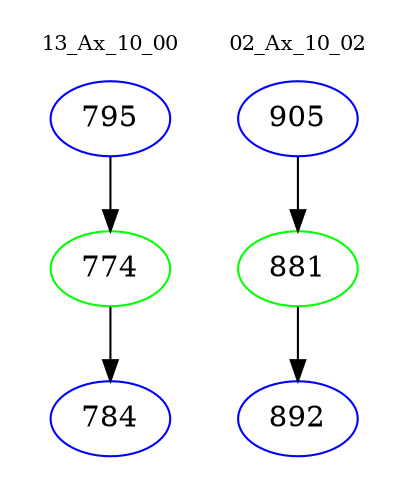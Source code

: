 digraph{
subgraph cluster_0 {
color = white
label = "13_Ax_10_00";
fontsize=10;
T0_795 [label="795", color="blue"]
T0_795 -> T0_774 [color="black"]
T0_774 [label="774", color="green"]
T0_774 -> T0_784 [color="black"]
T0_784 [label="784", color="blue"]
}
subgraph cluster_1 {
color = white
label = "02_Ax_10_02";
fontsize=10;
T1_905 [label="905", color="blue"]
T1_905 -> T1_881 [color="black"]
T1_881 [label="881", color="green"]
T1_881 -> T1_892 [color="black"]
T1_892 [label="892", color="blue"]
}
}
